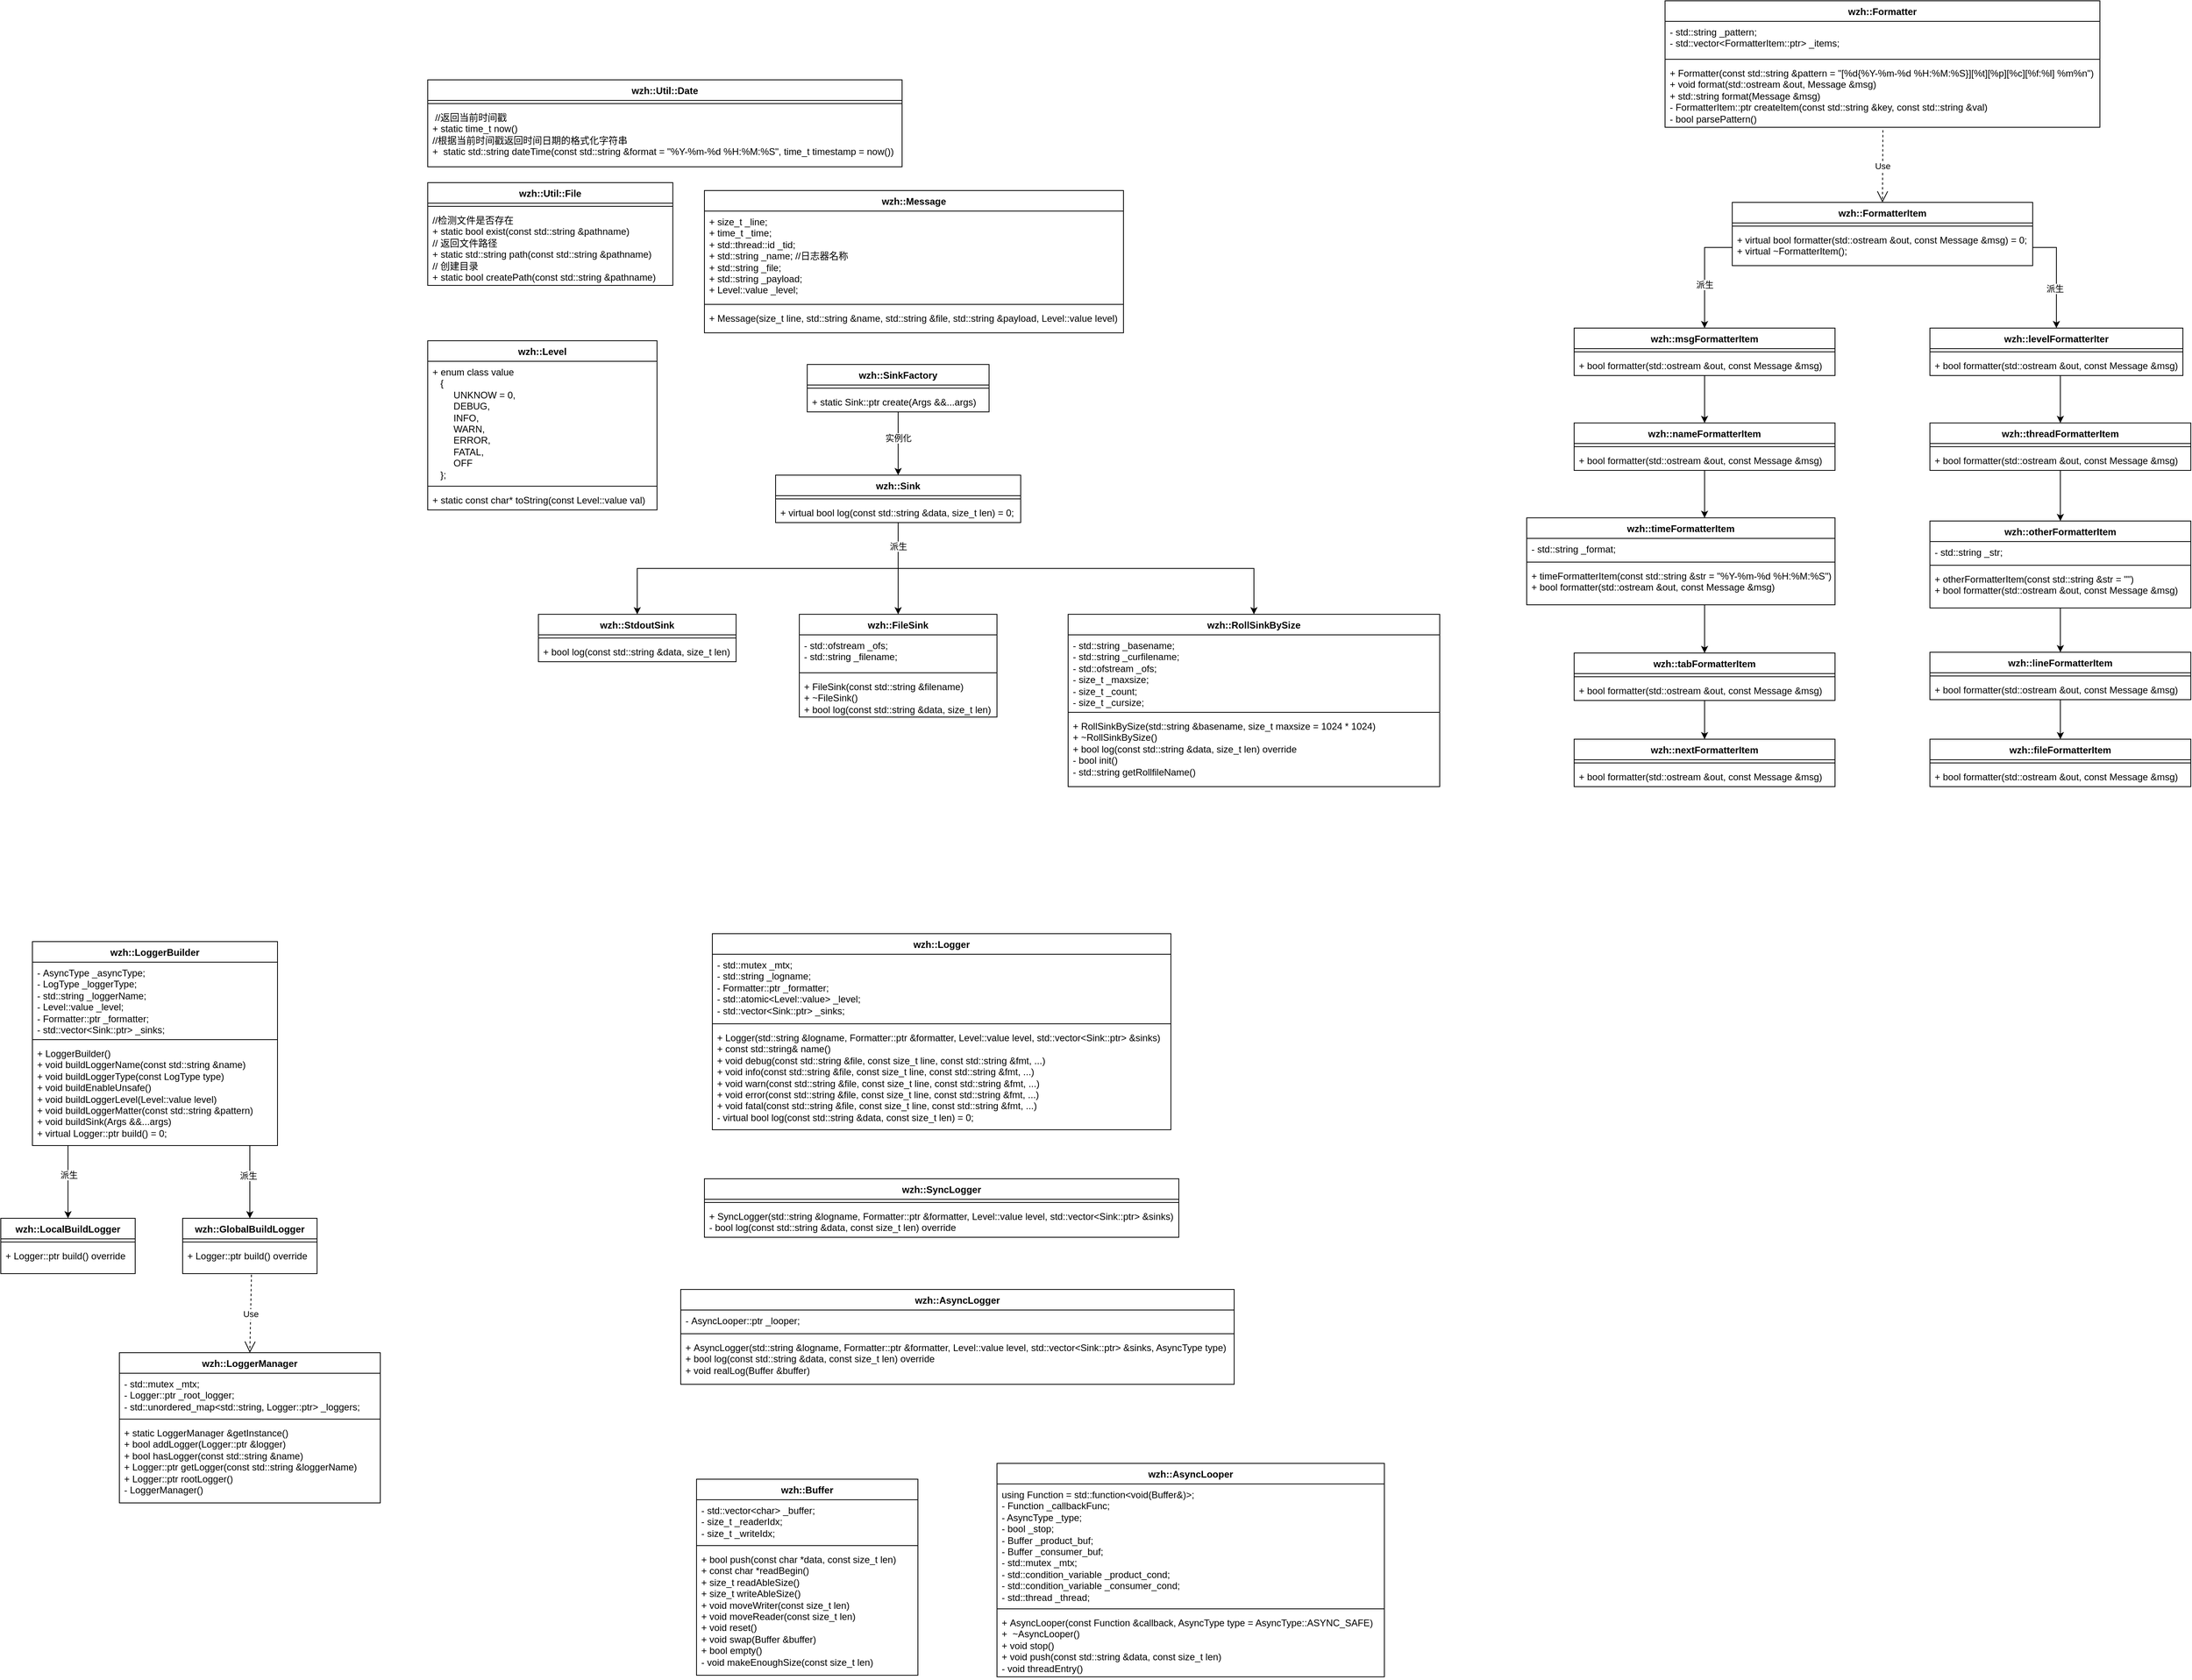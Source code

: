 <mxfile version="27.1.6">
  <diagram name="Page-1" id="0783ab3e-0a74-02c8-0abd-f7b4e66b4bec">
    <mxGraphModel dx="1991" dy="1731" grid="1" gridSize="10" guides="1" tooltips="1" connect="1" arrows="1" fold="1" page="1" pageScale="1" pageWidth="850" pageHeight="1100" background="none" math="0" shadow="0">
      <root>
        <mxCell id="0" />
        <mxCell id="1" parent="0" />
        <mxCell id="A5cPuoOQGIZ8REnbMsVx-27" value="wzh::Util::Date" style="swimlane;fontStyle=1;align=center;verticalAlign=top;childLayout=stackLayout;horizontal=1;startSize=26;horizontalStack=0;resizeParent=1;resizeParentMax=0;resizeLast=0;collapsible=1;marginBottom=0;whiteSpace=wrap;html=1;" vertex="1" parent="1">
          <mxGeometry x="-140" y="-20" width="600" height="110" as="geometry" />
        </mxCell>
        <mxCell id="A5cPuoOQGIZ8REnbMsVx-29" value="" style="line;strokeWidth=1;fillColor=none;align=left;verticalAlign=middle;spacingTop=-1;spacingLeft=3;spacingRight=3;rotatable=0;labelPosition=right;points=[];portConstraint=eastwest;strokeColor=inherit;" vertex="1" parent="A5cPuoOQGIZ8REnbMsVx-27">
          <mxGeometry y="26" width="600" height="8" as="geometry" />
        </mxCell>
        <mxCell id="A5cPuoOQGIZ8REnbMsVx-30" value="&lt;div&gt;&amp;nbsp;//返回当前时间戳&lt;/div&gt;&lt;div&gt;+&amp;nbsp;static time_t now()&lt;/div&gt;&lt;div&gt;//根据当前时间戳返回时间日期的格式化字符串&lt;/div&gt;&lt;div&gt;+&amp;nbsp;&amp;nbsp;static std::string dateTime(const std::string &amp;amp;format = &quot;%Y-%m-%d %H:%M:%S&quot;, time_t timestamp = now())&lt;/div&gt;" style="text;align=left;verticalAlign=top;spacingLeft=4;spacingRight=4;overflow=hidden;rotatable=0;points=[[0,0.5],[1,0.5]];portConstraint=eastwest;whiteSpace=wrap;html=1;" vertex="1" parent="A5cPuoOQGIZ8REnbMsVx-27">
          <mxGeometry y="34" width="600" height="76" as="geometry" />
        </mxCell>
        <mxCell id="A5cPuoOQGIZ8REnbMsVx-39" value="wzh::Util::File" style="swimlane;fontStyle=1;align=center;verticalAlign=top;childLayout=stackLayout;horizontal=1;startSize=26;horizontalStack=0;resizeParent=1;resizeParentMax=0;resizeLast=0;collapsible=1;marginBottom=0;whiteSpace=wrap;html=1;" vertex="1" parent="1">
          <mxGeometry x="-140" y="110" width="310" height="130" as="geometry" />
        </mxCell>
        <mxCell id="A5cPuoOQGIZ8REnbMsVx-41" value="" style="line;strokeWidth=1;fillColor=none;align=left;verticalAlign=middle;spacingTop=-1;spacingLeft=3;spacingRight=3;rotatable=0;labelPosition=right;points=[];portConstraint=eastwest;strokeColor=inherit;" vertex="1" parent="A5cPuoOQGIZ8REnbMsVx-39">
          <mxGeometry y="26" width="310" height="8" as="geometry" />
        </mxCell>
        <mxCell id="A5cPuoOQGIZ8REnbMsVx-42" value="//检测文件是否存在&lt;div&gt;+&amp;nbsp;static bool exist(const std::string &amp;amp;pathname)&lt;/div&gt;&lt;div&gt;// 返回文件路径&lt;/div&gt;&lt;div&gt;+&amp;nbsp;static std::string path(const std::string &amp;amp;pathname)&lt;/div&gt;&lt;div&gt;// 创建目录&amp;nbsp;&lt;/div&gt;&lt;div&gt;+&amp;nbsp;static bool createPath(const std::string &amp;amp;pathname)&lt;/div&gt;" style="text;strokeColor=none;fillColor=none;align=left;verticalAlign=top;spacingLeft=4;spacingRight=4;overflow=hidden;rotatable=0;points=[[0,0.5],[1,0.5]];portConstraint=eastwest;whiteSpace=wrap;html=1;" vertex="1" parent="A5cPuoOQGIZ8REnbMsVx-39">
          <mxGeometry y="34" width="310" height="96" as="geometry" />
        </mxCell>
        <mxCell id="A5cPuoOQGIZ8REnbMsVx-43" value="wzh::Message" style="swimlane;fontStyle=1;align=center;verticalAlign=top;childLayout=stackLayout;horizontal=1;startSize=26;horizontalStack=0;resizeParent=1;resizeParentMax=0;resizeLast=0;collapsible=1;marginBottom=0;whiteSpace=wrap;html=1;" vertex="1" parent="1">
          <mxGeometry x="210" y="120" width="530" height="180" as="geometry" />
        </mxCell>
        <mxCell id="A5cPuoOQGIZ8REnbMsVx-44" value="&lt;div&gt;+ size_t _line;&lt;/div&gt;&lt;div&gt;+ time_t _time;&lt;/div&gt;&lt;div&gt;+ std::thread::id _tid;&lt;/div&gt;&lt;div&gt;+ std::string _name; //日志器名称&lt;/div&gt;&lt;div&gt;+ std::string _file;&lt;/div&gt;&lt;div&gt;+ std::string _payload;&lt;/div&gt;&lt;div&gt;+ Level::value _level;&lt;/div&gt;" style="text;strokeColor=none;fillColor=none;align=left;verticalAlign=top;spacingLeft=4;spacingRight=4;overflow=hidden;rotatable=0;points=[[0,0.5],[1,0.5]];portConstraint=eastwest;whiteSpace=wrap;html=1;" vertex="1" parent="A5cPuoOQGIZ8REnbMsVx-43">
          <mxGeometry y="26" width="530" height="114" as="geometry" />
        </mxCell>
        <mxCell id="A5cPuoOQGIZ8REnbMsVx-45" value="" style="line;strokeWidth=1;fillColor=none;align=left;verticalAlign=middle;spacingTop=-1;spacingLeft=3;spacingRight=3;rotatable=0;labelPosition=right;points=[];portConstraint=eastwest;strokeColor=inherit;" vertex="1" parent="A5cPuoOQGIZ8REnbMsVx-43">
          <mxGeometry y="140" width="530" height="8" as="geometry" />
        </mxCell>
        <mxCell id="A5cPuoOQGIZ8REnbMsVx-46" value="+&amp;nbsp;&lt;span style=&quot;background-color: transparent;&quot;&gt;Message(size_t line, std::string &amp;amp;name, std::string &amp;amp;file,&amp;nbsp;&lt;/span&gt;&lt;span style=&quot;background-color: transparent; color: light-dark(rgb(0, 0, 0), rgb(255, 255, 255));&quot;&gt;std::string &amp;amp;payload, Level::value level)&lt;/span&gt;" style="text;strokeColor=none;fillColor=none;align=left;verticalAlign=top;spacingLeft=4;spacingRight=4;overflow=hidden;rotatable=0;points=[[0,0.5],[1,0.5]];portConstraint=eastwest;whiteSpace=wrap;html=1;" vertex="1" parent="A5cPuoOQGIZ8REnbMsVx-43">
          <mxGeometry y="148" width="530" height="32" as="geometry" />
        </mxCell>
        <mxCell id="A5cPuoOQGIZ8REnbMsVx-47" value="wzh::Level" style="swimlane;fontStyle=1;align=center;verticalAlign=top;childLayout=stackLayout;horizontal=1;startSize=26;horizontalStack=0;resizeParent=1;resizeParentMax=0;resizeLast=0;collapsible=1;marginBottom=0;whiteSpace=wrap;html=1;" vertex="1" parent="1">
          <mxGeometry x="-140" y="310" width="290" height="214" as="geometry" />
        </mxCell>
        <mxCell id="A5cPuoOQGIZ8REnbMsVx-48" value="+&amp;nbsp;&lt;span style=&quot;background-color: transparent;&quot;&gt;enum class value&lt;/span&gt;&lt;div&gt;&amp;nbsp; &amp;nbsp;{&lt;/div&gt;&lt;div&gt;&amp;nbsp; &amp;nbsp; &amp;nbsp; &amp;nbsp; UNKNOW = 0,&lt;/div&gt;&lt;div&gt;&amp;nbsp; &amp;nbsp; &amp;nbsp; &amp;nbsp; DEBUG,&lt;/div&gt;&lt;div&gt;&amp;nbsp; &amp;nbsp; &amp;nbsp; &amp;nbsp; INFO,&lt;/div&gt;&lt;div&gt;&amp;nbsp; &amp;nbsp; &amp;nbsp; &amp;nbsp; WARN,&lt;/div&gt;&lt;div&gt;&amp;nbsp; &amp;nbsp; &amp;nbsp; &amp;nbsp; ERROR,&lt;/div&gt;&lt;div&gt;&amp;nbsp; &amp;nbsp; &amp;nbsp; &amp;nbsp; FATAL,&lt;/div&gt;&lt;div&gt;&amp;nbsp; &amp;nbsp; &amp;nbsp; &amp;nbsp; OFF&lt;/div&gt;&lt;div&gt;&amp;nbsp; &amp;nbsp;};&lt;/div&gt;" style="text;strokeColor=none;fillColor=none;align=left;verticalAlign=top;spacingLeft=4;spacingRight=4;overflow=hidden;rotatable=0;points=[[0,0.5],[1,0.5]];portConstraint=eastwest;whiteSpace=wrap;html=1;" vertex="1" parent="A5cPuoOQGIZ8REnbMsVx-47">
          <mxGeometry y="26" width="290" height="154" as="geometry" />
        </mxCell>
        <mxCell id="A5cPuoOQGIZ8REnbMsVx-49" value="" style="line;strokeWidth=1;fillColor=none;align=left;verticalAlign=middle;spacingTop=-1;spacingLeft=3;spacingRight=3;rotatable=0;labelPosition=right;points=[];portConstraint=eastwest;strokeColor=inherit;" vertex="1" parent="A5cPuoOQGIZ8REnbMsVx-47">
          <mxGeometry y="180" width="290" height="8" as="geometry" />
        </mxCell>
        <mxCell id="A5cPuoOQGIZ8REnbMsVx-50" value="+&amp;nbsp;static const char* toString(const Level::value val)" style="text;strokeColor=none;fillColor=none;align=left;verticalAlign=top;spacingLeft=4;spacingRight=4;overflow=hidden;rotatable=0;points=[[0,0.5],[1,0.5]];portConstraint=eastwest;whiteSpace=wrap;html=1;" vertex="1" parent="A5cPuoOQGIZ8REnbMsVx-47">
          <mxGeometry y="188" width="290" height="26" as="geometry" />
        </mxCell>
        <mxCell id="A5cPuoOQGIZ8REnbMsVx-79" style="edgeStyle=orthogonalEdgeStyle;rounded=0;orthogonalLoop=1;jettySize=auto;html=1;exitX=0.5;exitY=1;exitDx=0;exitDy=0;entryX=0.5;entryY=0;entryDx=0;entryDy=0;" edge="1" parent="1" source="A5cPuoOQGIZ8REnbMsVx-51" target="A5cPuoOQGIZ8REnbMsVx-55">
          <mxGeometry relative="1" as="geometry" />
        </mxCell>
        <mxCell id="A5cPuoOQGIZ8REnbMsVx-80" style="edgeStyle=orthogonalEdgeStyle;rounded=0;orthogonalLoop=1;jettySize=auto;html=1;exitX=0.5;exitY=1;exitDx=0;exitDy=0;entryX=0.5;entryY=0;entryDx=0;entryDy=0;" edge="1" parent="1" source="A5cPuoOQGIZ8REnbMsVx-51" target="A5cPuoOQGIZ8REnbMsVx-59">
          <mxGeometry relative="1" as="geometry" />
        </mxCell>
        <mxCell id="A5cPuoOQGIZ8REnbMsVx-81" style="edgeStyle=orthogonalEdgeStyle;rounded=0;orthogonalLoop=1;jettySize=auto;html=1;exitX=0.5;exitY=1;exitDx=0;exitDy=0;" edge="1" parent="1" source="A5cPuoOQGIZ8REnbMsVx-51" target="A5cPuoOQGIZ8REnbMsVx-63">
          <mxGeometry relative="1" as="geometry" />
        </mxCell>
        <mxCell id="A5cPuoOQGIZ8REnbMsVx-82" value="派生" style="edgeLabel;html=1;align=center;verticalAlign=middle;resizable=0;points=[];" vertex="1" connectable="0" parent="A5cPuoOQGIZ8REnbMsVx-81">
          <mxGeometry x="-0.895" relative="1" as="geometry">
            <mxPoint as="offset" />
          </mxGeometry>
        </mxCell>
        <mxCell id="A5cPuoOQGIZ8REnbMsVx-51" value="wzh::Sink" style="swimlane;fontStyle=1;align=center;verticalAlign=top;childLayout=stackLayout;horizontal=1;startSize=26;horizontalStack=0;resizeParent=1;resizeParentMax=0;resizeLast=0;collapsible=1;marginBottom=0;whiteSpace=wrap;html=1;" vertex="1" parent="1">
          <mxGeometry x="300" y="480" width="310" height="60" as="geometry" />
        </mxCell>
        <mxCell id="A5cPuoOQGIZ8REnbMsVx-53" value="" style="line;strokeWidth=1;fillColor=none;align=left;verticalAlign=middle;spacingTop=-1;spacingLeft=3;spacingRight=3;rotatable=0;labelPosition=right;points=[];portConstraint=eastwest;strokeColor=inherit;" vertex="1" parent="A5cPuoOQGIZ8REnbMsVx-51">
          <mxGeometry y="26" width="310" height="8" as="geometry" />
        </mxCell>
        <mxCell id="A5cPuoOQGIZ8REnbMsVx-54" value="+&amp;nbsp;virtual bool log(const std::string &amp;amp;data, size_t len) = 0;" style="text;strokeColor=none;fillColor=none;align=left;verticalAlign=top;spacingLeft=4;spacingRight=4;overflow=hidden;rotatable=0;points=[[0,0.5],[1,0.5]];portConstraint=eastwest;whiteSpace=wrap;html=1;" vertex="1" parent="A5cPuoOQGIZ8REnbMsVx-51">
          <mxGeometry y="34" width="310" height="26" as="geometry" />
        </mxCell>
        <mxCell id="A5cPuoOQGIZ8REnbMsVx-55" value="wzh::StdoutSink" style="swimlane;fontStyle=1;align=center;verticalAlign=top;childLayout=stackLayout;horizontal=1;startSize=26;horizontalStack=0;resizeParent=1;resizeParentMax=0;resizeLast=0;collapsible=1;marginBottom=0;whiteSpace=wrap;html=1;" vertex="1" parent="1">
          <mxGeometry y="656" width="250" height="60" as="geometry" />
        </mxCell>
        <mxCell id="A5cPuoOQGIZ8REnbMsVx-57" value="" style="line;strokeWidth=1;fillColor=none;align=left;verticalAlign=middle;spacingTop=-1;spacingLeft=3;spacingRight=3;rotatable=0;labelPosition=right;points=[];portConstraint=eastwest;strokeColor=inherit;" vertex="1" parent="A5cPuoOQGIZ8REnbMsVx-55">
          <mxGeometry y="26" width="250" height="8" as="geometry" />
        </mxCell>
        <mxCell id="A5cPuoOQGIZ8REnbMsVx-58" value="+&amp;nbsp;bool log(const std::string &amp;amp;data, size_t len)" style="text;strokeColor=none;fillColor=none;align=left;verticalAlign=top;spacingLeft=4;spacingRight=4;overflow=hidden;rotatable=0;points=[[0,0.5],[1,0.5]];portConstraint=eastwest;whiteSpace=wrap;html=1;" vertex="1" parent="A5cPuoOQGIZ8REnbMsVx-55">
          <mxGeometry y="34" width="250" height="26" as="geometry" />
        </mxCell>
        <mxCell id="A5cPuoOQGIZ8REnbMsVx-59" value="wzh::FileSink" style="swimlane;fontStyle=1;align=center;verticalAlign=top;childLayout=stackLayout;horizontal=1;startSize=26;horizontalStack=0;resizeParent=1;resizeParentMax=0;resizeLast=0;collapsible=1;marginBottom=0;whiteSpace=wrap;html=1;" vertex="1" parent="1">
          <mxGeometry x="330" y="656" width="250" height="130" as="geometry" />
        </mxCell>
        <mxCell id="A5cPuoOQGIZ8REnbMsVx-60" value="-&amp;nbsp;std::ofstream _ofs;&lt;div&gt;-&amp;nbsp;std::string _filename;&lt;/div&gt;" style="text;strokeColor=none;fillColor=none;align=left;verticalAlign=top;spacingLeft=4;spacingRight=4;overflow=hidden;rotatable=0;points=[[0,0.5],[1,0.5]];portConstraint=eastwest;whiteSpace=wrap;html=1;" vertex="1" parent="A5cPuoOQGIZ8REnbMsVx-59">
          <mxGeometry y="26" width="250" height="44" as="geometry" />
        </mxCell>
        <mxCell id="A5cPuoOQGIZ8REnbMsVx-61" value="" style="line;strokeWidth=1;fillColor=none;align=left;verticalAlign=middle;spacingTop=-1;spacingLeft=3;spacingRight=3;rotatable=0;labelPosition=right;points=[];portConstraint=eastwest;strokeColor=inherit;" vertex="1" parent="A5cPuoOQGIZ8REnbMsVx-59">
          <mxGeometry y="70" width="250" height="8" as="geometry" />
        </mxCell>
        <mxCell id="A5cPuoOQGIZ8REnbMsVx-62" value="&lt;div&gt;+&amp;nbsp;FileSink(const std::string &amp;amp;filename)&lt;/div&gt;&lt;div&gt;+&amp;nbsp;~FileSink()&amp;nbsp;&lt;/div&gt;+&amp;nbsp;bool log(const std::string &amp;amp;data, size_t len)" style="text;strokeColor=none;fillColor=none;align=left;verticalAlign=top;spacingLeft=4;spacingRight=4;overflow=hidden;rotatable=0;points=[[0,0.5],[1,0.5]];portConstraint=eastwest;whiteSpace=wrap;html=1;" vertex="1" parent="A5cPuoOQGIZ8REnbMsVx-59">
          <mxGeometry y="78" width="250" height="52" as="geometry" />
        </mxCell>
        <mxCell id="A5cPuoOQGIZ8REnbMsVx-63" value="wzh::RollSinkBySize" style="swimlane;fontStyle=1;align=center;verticalAlign=top;childLayout=stackLayout;horizontal=1;startSize=26;horizontalStack=0;resizeParent=1;resizeParentMax=0;resizeLast=0;collapsible=1;marginBottom=0;whiteSpace=wrap;html=1;" vertex="1" parent="1">
          <mxGeometry x="670" y="656" width="470" height="218" as="geometry" />
        </mxCell>
        <mxCell id="A5cPuoOQGIZ8REnbMsVx-64" value="&lt;div&gt;- std::string _basename;&lt;/div&gt;&lt;div&gt;- std::string _curfilename;&lt;/div&gt;&lt;div&gt;- std::ofstream _ofs;&lt;/div&gt;&lt;div&gt;- size_t _maxsize;&lt;/div&gt;&lt;div&gt;- size_t _count;&lt;/div&gt;&lt;div&gt;- size_t _cursize;&lt;/div&gt;" style="text;strokeColor=none;fillColor=none;align=left;verticalAlign=top;spacingLeft=4;spacingRight=4;overflow=hidden;rotatable=0;points=[[0,0.5],[1,0.5]];portConstraint=eastwest;whiteSpace=wrap;html=1;" vertex="1" parent="A5cPuoOQGIZ8REnbMsVx-63">
          <mxGeometry y="26" width="470" height="94" as="geometry" />
        </mxCell>
        <mxCell id="A5cPuoOQGIZ8REnbMsVx-65" value="" style="line;strokeWidth=1;fillColor=none;align=left;verticalAlign=middle;spacingTop=-1;spacingLeft=3;spacingRight=3;rotatable=0;labelPosition=right;points=[];portConstraint=eastwest;strokeColor=inherit;" vertex="1" parent="A5cPuoOQGIZ8REnbMsVx-63">
          <mxGeometry y="120" width="470" height="8" as="geometry" />
        </mxCell>
        <mxCell id="A5cPuoOQGIZ8REnbMsVx-66" value="+&amp;nbsp;RollSinkBySize(std::string &amp;amp;basename, size_t maxsize = 1024 * 1024)&lt;div&gt;+&amp;nbsp;~RollSinkBySize()&lt;/div&gt;&lt;div&gt;+&amp;nbsp;bool log(const std::string &amp;amp;data, size_t len) override&lt;/div&gt;&lt;div&gt;-&amp;nbsp;bool init()&lt;/div&gt;&lt;div&gt;-&amp;nbsp;std::string getRollfileName()&lt;/div&gt;&lt;div&gt;&lt;br&gt;&lt;/div&gt;" style="text;strokeColor=none;fillColor=none;align=left;verticalAlign=top;spacingLeft=4;spacingRight=4;overflow=hidden;rotatable=0;points=[[0,0.5],[1,0.5]];portConstraint=eastwest;whiteSpace=wrap;html=1;" vertex="1" parent="A5cPuoOQGIZ8REnbMsVx-63">
          <mxGeometry y="128" width="470" height="90" as="geometry" />
        </mxCell>
        <mxCell id="A5cPuoOQGIZ8REnbMsVx-85" style="edgeStyle=orthogonalEdgeStyle;rounded=0;orthogonalLoop=1;jettySize=auto;html=1;" edge="1" parent="1" source="A5cPuoOQGIZ8REnbMsVx-71" target="A5cPuoOQGIZ8REnbMsVx-51">
          <mxGeometry relative="1" as="geometry" />
        </mxCell>
        <mxCell id="A5cPuoOQGIZ8REnbMsVx-86" value="实例化" style="edgeLabel;html=1;align=center;verticalAlign=middle;resizable=0;points=[];" vertex="1" connectable="0" parent="A5cPuoOQGIZ8REnbMsVx-85">
          <mxGeometry x="-0.169" relative="1" as="geometry">
            <mxPoint as="offset" />
          </mxGeometry>
        </mxCell>
        <mxCell id="A5cPuoOQGIZ8REnbMsVx-71" value="wzh::SinkFactory" style="swimlane;fontStyle=1;align=center;verticalAlign=top;childLayout=stackLayout;horizontal=1;startSize=26;horizontalStack=0;resizeParent=1;resizeParentMax=0;resizeLast=0;collapsible=1;marginBottom=0;whiteSpace=wrap;html=1;" vertex="1" parent="1">
          <mxGeometry x="340" y="340" width="230" height="60" as="geometry" />
        </mxCell>
        <mxCell id="A5cPuoOQGIZ8REnbMsVx-73" value="" style="line;strokeWidth=1;fillColor=none;align=left;verticalAlign=middle;spacingTop=-1;spacingLeft=3;spacingRight=3;rotatable=0;labelPosition=right;points=[];portConstraint=eastwest;strokeColor=inherit;" vertex="1" parent="A5cPuoOQGIZ8REnbMsVx-71">
          <mxGeometry y="26" width="230" height="8" as="geometry" />
        </mxCell>
        <mxCell id="A5cPuoOQGIZ8REnbMsVx-74" value="+&amp;nbsp;static Sink::ptr create(Args &amp;amp;&amp;amp;...args)" style="text;strokeColor=none;fillColor=none;align=left;verticalAlign=top;spacingLeft=4;spacingRight=4;overflow=hidden;rotatable=0;points=[[0,0.5],[1,0.5]];portConstraint=eastwest;whiteSpace=wrap;html=1;" vertex="1" parent="A5cPuoOQGIZ8REnbMsVx-71">
          <mxGeometry y="34" width="230" height="26" as="geometry" />
        </mxCell>
        <mxCell id="A5cPuoOQGIZ8REnbMsVx-87" value="wzh::FormatterItem" style="swimlane;fontStyle=1;align=center;verticalAlign=top;childLayout=stackLayout;horizontal=1;startSize=26;horizontalStack=0;resizeParent=1;resizeParentMax=0;resizeLast=0;collapsible=1;marginBottom=0;whiteSpace=wrap;html=1;" vertex="1" parent="1">
          <mxGeometry x="1510" y="135" width="380" height="80" as="geometry" />
        </mxCell>
        <mxCell id="A5cPuoOQGIZ8REnbMsVx-89" value="" style="line;strokeWidth=1;fillColor=none;align=left;verticalAlign=middle;spacingTop=-1;spacingLeft=3;spacingRight=3;rotatable=0;labelPosition=right;points=[];portConstraint=eastwest;strokeColor=inherit;" vertex="1" parent="A5cPuoOQGIZ8REnbMsVx-87">
          <mxGeometry y="26" width="380" height="8" as="geometry" />
        </mxCell>
        <mxCell id="A5cPuoOQGIZ8REnbMsVx-90" value="+&amp;nbsp;virtual bool formatter(std::ostream &amp;amp;out, const Message &amp;amp;msg) = 0;&lt;div&gt;+&amp;nbsp;virtual ~FormatterItem();&lt;/div&gt;" style="text;strokeColor=none;fillColor=none;align=left;verticalAlign=top;spacingLeft=4;spacingRight=4;overflow=hidden;rotatable=0;points=[[0,0.5],[1,0.5]];portConstraint=eastwest;whiteSpace=wrap;html=1;" vertex="1" parent="A5cPuoOQGIZ8REnbMsVx-87">
          <mxGeometry y="34" width="380" height="46" as="geometry" />
        </mxCell>
        <mxCell id="A5cPuoOQGIZ8REnbMsVx-91" value="wzh::msgFormatterItem" style="swimlane;fontStyle=1;align=center;verticalAlign=top;childLayout=stackLayout;horizontal=1;startSize=26;horizontalStack=0;resizeParent=1;resizeParentMax=0;resizeLast=0;collapsible=1;marginBottom=0;whiteSpace=wrap;html=1;" vertex="1" parent="1">
          <mxGeometry x="1310" y="294" width="330" height="60" as="geometry" />
        </mxCell>
        <mxCell id="A5cPuoOQGIZ8REnbMsVx-93" value="" style="line;strokeWidth=1;fillColor=none;align=left;verticalAlign=middle;spacingTop=-1;spacingLeft=3;spacingRight=3;rotatable=0;labelPosition=right;points=[];portConstraint=eastwest;strokeColor=inherit;" vertex="1" parent="A5cPuoOQGIZ8REnbMsVx-91">
          <mxGeometry y="26" width="330" height="8" as="geometry" />
        </mxCell>
        <mxCell id="A5cPuoOQGIZ8REnbMsVx-94" value="+&amp;nbsp;bool formatter(std::ostream &amp;amp;out, const Message &amp;amp;msg)" style="text;strokeColor=none;fillColor=none;align=left;verticalAlign=top;spacingLeft=4;spacingRight=4;overflow=hidden;rotatable=0;points=[[0,0.5],[1,0.5]];portConstraint=eastwest;whiteSpace=wrap;html=1;" vertex="1" parent="A5cPuoOQGIZ8REnbMsVx-91">
          <mxGeometry y="34" width="330" height="26" as="geometry" />
        </mxCell>
        <mxCell id="A5cPuoOQGIZ8REnbMsVx-95" value="wzh::levelFormatterIter" style="swimlane;fontStyle=1;align=center;verticalAlign=top;childLayout=stackLayout;horizontal=1;startSize=26;horizontalStack=0;resizeParent=1;resizeParentMax=0;resizeLast=0;collapsible=1;marginBottom=0;whiteSpace=wrap;html=1;" vertex="1" parent="1">
          <mxGeometry x="1760" y="294" width="320" height="60" as="geometry" />
        </mxCell>
        <mxCell id="A5cPuoOQGIZ8REnbMsVx-97" value="" style="line;strokeWidth=1;fillColor=none;align=left;verticalAlign=middle;spacingTop=-1;spacingLeft=3;spacingRight=3;rotatable=0;labelPosition=right;points=[];portConstraint=eastwest;strokeColor=inherit;" vertex="1" parent="A5cPuoOQGIZ8REnbMsVx-95">
          <mxGeometry y="26" width="320" height="8" as="geometry" />
        </mxCell>
        <mxCell id="A5cPuoOQGIZ8REnbMsVx-98" value="+&amp;nbsp;bool formatter(std::ostream &amp;amp;out, const Message &amp;amp;msg)" style="text;strokeColor=none;fillColor=none;align=left;verticalAlign=top;spacingLeft=4;spacingRight=4;overflow=hidden;rotatable=0;points=[[0,0.5],[1,0.5]];portConstraint=eastwest;whiteSpace=wrap;html=1;" vertex="1" parent="A5cPuoOQGIZ8REnbMsVx-95">
          <mxGeometry y="34" width="320" height="26" as="geometry" />
        </mxCell>
        <mxCell id="A5cPuoOQGIZ8REnbMsVx-99" value="wzh::nameFormatterItem" style="swimlane;fontStyle=1;align=center;verticalAlign=top;childLayout=stackLayout;horizontal=1;startSize=26;horizontalStack=0;resizeParent=1;resizeParentMax=0;resizeLast=0;collapsible=1;marginBottom=0;whiteSpace=wrap;html=1;" vertex="1" parent="1">
          <mxGeometry x="1310" y="414" width="330" height="60" as="geometry" />
        </mxCell>
        <mxCell id="A5cPuoOQGIZ8REnbMsVx-100" value="" style="line;strokeWidth=1;fillColor=none;align=left;verticalAlign=middle;spacingTop=-1;spacingLeft=3;spacingRight=3;rotatable=0;labelPosition=right;points=[];portConstraint=eastwest;strokeColor=inherit;" vertex="1" parent="A5cPuoOQGIZ8REnbMsVx-99">
          <mxGeometry y="26" width="330" height="8" as="geometry" />
        </mxCell>
        <mxCell id="A5cPuoOQGIZ8REnbMsVx-101" value="+&amp;nbsp;bool formatter(std::ostream &amp;amp;out, const Message &amp;amp;msg)" style="text;strokeColor=none;fillColor=none;align=left;verticalAlign=top;spacingLeft=4;spacingRight=4;overflow=hidden;rotatable=0;points=[[0,0.5],[1,0.5]];portConstraint=eastwest;whiteSpace=wrap;html=1;" vertex="1" parent="A5cPuoOQGIZ8REnbMsVx-99">
          <mxGeometry y="34" width="330" height="26" as="geometry" />
        </mxCell>
        <mxCell id="A5cPuoOQGIZ8REnbMsVx-102" value="wzh::threadFormatterItem" style="swimlane;fontStyle=1;align=center;verticalAlign=top;childLayout=stackLayout;horizontal=1;startSize=26;horizontalStack=0;resizeParent=1;resizeParentMax=0;resizeLast=0;collapsible=1;marginBottom=0;whiteSpace=wrap;html=1;" vertex="1" parent="1">
          <mxGeometry x="1760" y="414" width="330" height="60" as="geometry" />
        </mxCell>
        <mxCell id="A5cPuoOQGIZ8REnbMsVx-103" value="" style="line;strokeWidth=1;fillColor=none;align=left;verticalAlign=middle;spacingTop=-1;spacingLeft=3;spacingRight=3;rotatable=0;labelPosition=right;points=[];portConstraint=eastwest;strokeColor=inherit;" vertex="1" parent="A5cPuoOQGIZ8REnbMsVx-102">
          <mxGeometry y="26" width="330" height="8" as="geometry" />
        </mxCell>
        <mxCell id="A5cPuoOQGIZ8REnbMsVx-104" value="+&amp;nbsp;bool formatter(std::ostream &amp;amp;out, const Message &amp;amp;msg)" style="text;strokeColor=none;fillColor=none;align=left;verticalAlign=top;spacingLeft=4;spacingRight=4;overflow=hidden;rotatable=0;points=[[0,0.5],[1,0.5]];portConstraint=eastwest;whiteSpace=wrap;html=1;" vertex="1" parent="A5cPuoOQGIZ8REnbMsVx-102">
          <mxGeometry y="34" width="330" height="26" as="geometry" />
        </mxCell>
        <mxCell id="A5cPuoOQGIZ8REnbMsVx-108" value="wzh::timeFormatterItem" style="swimlane;fontStyle=1;align=center;verticalAlign=top;childLayout=stackLayout;horizontal=1;startSize=26;horizontalStack=0;resizeParent=1;resizeParentMax=0;resizeLast=0;collapsible=1;marginBottom=0;whiteSpace=wrap;html=1;" vertex="1" parent="1">
          <mxGeometry x="1250" y="534" width="390" height="110" as="geometry" />
        </mxCell>
        <mxCell id="A5cPuoOQGIZ8REnbMsVx-109" value="-&amp;nbsp;std::string _format;" style="text;strokeColor=none;fillColor=none;align=left;verticalAlign=top;spacingLeft=4;spacingRight=4;overflow=hidden;rotatable=0;points=[[0,0.5],[1,0.5]];portConstraint=eastwest;whiteSpace=wrap;html=1;" vertex="1" parent="A5cPuoOQGIZ8REnbMsVx-108">
          <mxGeometry y="26" width="390" height="26" as="geometry" />
        </mxCell>
        <mxCell id="A5cPuoOQGIZ8REnbMsVx-110" value="" style="line;strokeWidth=1;fillColor=none;align=left;verticalAlign=middle;spacingTop=-1;spacingLeft=3;spacingRight=3;rotatable=0;labelPosition=right;points=[];portConstraint=eastwest;strokeColor=inherit;" vertex="1" parent="A5cPuoOQGIZ8REnbMsVx-108">
          <mxGeometry y="52" width="390" height="8" as="geometry" />
        </mxCell>
        <mxCell id="A5cPuoOQGIZ8REnbMsVx-111" value="+&amp;nbsp;timeFormatterItem(const std::string &amp;amp;str = &quot;%Y-%m-%d %H:%M:%S&quot;)&lt;div&gt;+&amp;nbsp;bool formatter(std::ostream &amp;amp;out, const Message &amp;amp;msg)&lt;/div&gt;" style="text;strokeColor=none;fillColor=none;align=left;verticalAlign=top;spacingLeft=4;spacingRight=4;overflow=hidden;rotatable=0;points=[[0,0.5],[1,0.5]];portConstraint=eastwest;whiteSpace=wrap;html=1;" vertex="1" parent="A5cPuoOQGIZ8REnbMsVx-108">
          <mxGeometry y="60" width="390" height="50" as="geometry" />
        </mxCell>
        <mxCell id="A5cPuoOQGIZ8REnbMsVx-112" value="wzh::fileFormatterItem" style="swimlane;fontStyle=1;align=center;verticalAlign=top;childLayout=stackLayout;horizontal=1;startSize=26;horizontalStack=0;resizeParent=1;resizeParentMax=0;resizeLast=0;collapsible=1;marginBottom=0;whiteSpace=wrap;html=1;" vertex="1" parent="1">
          <mxGeometry x="1760" y="814" width="330" height="60" as="geometry" />
        </mxCell>
        <mxCell id="A5cPuoOQGIZ8REnbMsVx-113" value="" style="line;strokeWidth=1;fillColor=none;align=left;verticalAlign=middle;spacingTop=-1;spacingLeft=3;spacingRight=3;rotatable=0;labelPosition=right;points=[];portConstraint=eastwest;strokeColor=inherit;" vertex="1" parent="A5cPuoOQGIZ8REnbMsVx-112">
          <mxGeometry y="26" width="330" height="8" as="geometry" />
        </mxCell>
        <mxCell id="A5cPuoOQGIZ8REnbMsVx-114" value="+&amp;nbsp;bool formatter(std::ostream &amp;amp;out, const Message &amp;amp;msg)" style="text;strokeColor=none;fillColor=none;align=left;verticalAlign=top;spacingLeft=4;spacingRight=4;overflow=hidden;rotatable=0;points=[[0,0.5],[1,0.5]];portConstraint=eastwest;whiteSpace=wrap;html=1;" vertex="1" parent="A5cPuoOQGIZ8REnbMsVx-112">
          <mxGeometry y="34" width="330" height="26" as="geometry" />
        </mxCell>
        <mxCell id="A5cPuoOQGIZ8REnbMsVx-115" value="wzh::lineFormatterItem" style="swimlane;fontStyle=1;align=center;verticalAlign=top;childLayout=stackLayout;horizontal=1;startSize=26;horizontalStack=0;resizeParent=1;resizeParentMax=0;resizeLast=0;collapsible=1;marginBottom=0;whiteSpace=wrap;html=1;" vertex="1" parent="1">
          <mxGeometry x="1760" y="704" width="330" height="60" as="geometry" />
        </mxCell>
        <mxCell id="A5cPuoOQGIZ8REnbMsVx-116" value="" style="line;strokeWidth=1;fillColor=none;align=left;verticalAlign=middle;spacingTop=-1;spacingLeft=3;spacingRight=3;rotatable=0;labelPosition=right;points=[];portConstraint=eastwest;strokeColor=inherit;" vertex="1" parent="A5cPuoOQGIZ8REnbMsVx-115">
          <mxGeometry y="26" width="330" height="8" as="geometry" />
        </mxCell>
        <mxCell id="A5cPuoOQGIZ8REnbMsVx-117" value="+&amp;nbsp;bool formatter(std::ostream &amp;amp;out, const Message &amp;amp;msg)" style="text;strokeColor=none;fillColor=none;align=left;verticalAlign=top;spacingLeft=4;spacingRight=4;overflow=hidden;rotatable=0;points=[[0,0.5],[1,0.5]];portConstraint=eastwest;whiteSpace=wrap;html=1;" vertex="1" parent="A5cPuoOQGIZ8REnbMsVx-115">
          <mxGeometry y="34" width="330" height="26" as="geometry" />
        </mxCell>
        <mxCell id="A5cPuoOQGIZ8REnbMsVx-118" value="wzh::tabFormatterItem" style="swimlane;fontStyle=1;align=center;verticalAlign=top;childLayout=stackLayout;horizontal=1;startSize=26;horizontalStack=0;resizeParent=1;resizeParentMax=0;resizeLast=0;collapsible=1;marginBottom=0;whiteSpace=wrap;html=1;" vertex="1" parent="1">
          <mxGeometry x="1310" y="705" width="330" height="60" as="geometry" />
        </mxCell>
        <mxCell id="A5cPuoOQGIZ8REnbMsVx-119" value="" style="line;strokeWidth=1;fillColor=none;align=left;verticalAlign=middle;spacingTop=-1;spacingLeft=3;spacingRight=3;rotatable=0;labelPosition=right;points=[];portConstraint=eastwest;strokeColor=inherit;" vertex="1" parent="A5cPuoOQGIZ8REnbMsVx-118">
          <mxGeometry y="26" width="330" height="8" as="geometry" />
        </mxCell>
        <mxCell id="A5cPuoOQGIZ8REnbMsVx-120" value="+&amp;nbsp;bool formatter(std::ostream &amp;amp;out, const Message &amp;amp;msg)" style="text;strokeColor=none;fillColor=none;align=left;verticalAlign=top;spacingLeft=4;spacingRight=4;overflow=hidden;rotatable=0;points=[[0,0.5],[1,0.5]];portConstraint=eastwest;whiteSpace=wrap;html=1;" vertex="1" parent="A5cPuoOQGIZ8REnbMsVx-118">
          <mxGeometry y="34" width="330" height="26" as="geometry" />
        </mxCell>
        <mxCell id="A5cPuoOQGIZ8REnbMsVx-121" value="wzh::nextFormatterItem" style="swimlane;fontStyle=1;align=center;verticalAlign=top;childLayout=stackLayout;horizontal=1;startSize=26;horizontalStack=0;resizeParent=1;resizeParentMax=0;resizeLast=0;collapsible=1;marginBottom=0;whiteSpace=wrap;html=1;" vertex="1" parent="1">
          <mxGeometry x="1310" y="814" width="330" height="60" as="geometry" />
        </mxCell>
        <mxCell id="A5cPuoOQGIZ8REnbMsVx-122" value="" style="line;strokeWidth=1;fillColor=none;align=left;verticalAlign=middle;spacingTop=-1;spacingLeft=3;spacingRight=3;rotatable=0;labelPosition=right;points=[];portConstraint=eastwest;strokeColor=inherit;" vertex="1" parent="A5cPuoOQGIZ8REnbMsVx-121">
          <mxGeometry y="26" width="330" height="8" as="geometry" />
        </mxCell>
        <mxCell id="A5cPuoOQGIZ8REnbMsVx-123" value="+&amp;nbsp;bool formatter(std::ostream &amp;amp;out, const Message &amp;amp;msg)" style="text;strokeColor=none;fillColor=none;align=left;verticalAlign=top;spacingLeft=4;spacingRight=4;overflow=hidden;rotatable=0;points=[[0,0.5],[1,0.5]];portConstraint=eastwest;whiteSpace=wrap;html=1;" vertex="1" parent="A5cPuoOQGIZ8REnbMsVx-121">
          <mxGeometry y="34" width="330" height="26" as="geometry" />
        </mxCell>
        <mxCell id="A5cPuoOQGIZ8REnbMsVx-124" value="wzh::otherFormatterItem" style="swimlane;fontStyle=1;align=center;verticalAlign=top;childLayout=stackLayout;horizontal=1;startSize=26;horizontalStack=0;resizeParent=1;resizeParentMax=0;resizeLast=0;collapsible=1;marginBottom=0;whiteSpace=wrap;html=1;" vertex="1" parent="1">
          <mxGeometry x="1760" y="538" width="330" height="110" as="geometry" />
        </mxCell>
        <mxCell id="A5cPuoOQGIZ8REnbMsVx-125" value="-&amp;nbsp;std::string _str;" style="text;strokeColor=none;fillColor=none;align=left;verticalAlign=top;spacingLeft=4;spacingRight=4;overflow=hidden;rotatable=0;points=[[0,0.5],[1,0.5]];portConstraint=eastwest;whiteSpace=wrap;html=1;" vertex="1" parent="A5cPuoOQGIZ8REnbMsVx-124">
          <mxGeometry y="26" width="330" height="26" as="geometry" />
        </mxCell>
        <mxCell id="A5cPuoOQGIZ8REnbMsVx-126" value="" style="line;strokeWidth=1;fillColor=none;align=left;verticalAlign=middle;spacingTop=-1;spacingLeft=3;spacingRight=3;rotatable=0;labelPosition=right;points=[];portConstraint=eastwest;strokeColor=inherit;" vertex="1" parent="A5cPuoOQGIZ8REnbMsVx-124">
          <mxGeometry y="52" width="330" height="8" as="geometry" />
        </mxCell>
        <mxCell id="A5cPuoOQGIZ8REnbMsVx-127" value="+&amp;nbsp;otherFormatterItem(const std::string &amp;amp;str = &quot;&quot;)&lt;div&gt;+&amp;nbsp;bool formatter(std::ostream &amp;amp;out, const Message &amp;amp;msg)&lt;/div&gt;" style="text;strokeColor=none;fillColor=none;align=left;verticalAlign=top;spacingLeft=4;spacingRight=4;overflow=hidden;rotatable=0;points=[[0,0.5],[1,0.5]];portConstraint=eastwest;whiteSpace=wrap;html=1;" vertex="1" parent="A5cPuoOQGIZ8REnbMsVx-124">
          <mxGeometry y="60" width="330" height="50" as="geometry" />
        </mxCell>
        <mxCell id="A5cPuoOQGIZ8REnbMsVx-128" value="wzh::Formatter" style="swimlane;fontStyle=1;align=center;verticalAlign=top;childLayout=stackLayout;horizontal=1;startSize=26;horizontalStack=0;resizeParent=1;resizeParentMax=0;resizeLast=0;collapsible=1;marginBottom=0;whiteSpace=wrap;html=1;" vertex="1" parent="1">
          <mxGeometry x="1425" y="-120" width="550" height="160" as="geometry" />
        </mxCell>
        <mxCell id="A5cPuoOQGIZ8REnbMsVx-129" value="-&amp;nbsp;std::string _pattern;&lt;div&gt;-&amp;nbsp;std::vector&amp;lt;FormatterItem::ptr&amp;gt; _items;&lt;/div&gt;" style="text;strokeColor=none;fillColor=none;align=left;verticalAlign=top;spacingLeft=4;spacingRight=4;overflow=hidden;rotatable=0;points=[[0,0.5],[1,0.5]];portConstraint=eastwest;whiteSpace=wrap;html=1;" vertex="1" parent="A5cPuoOQGIZ8REnbMsVx-128">
          <mxGeometry y="26" width="550" height="44" as="geometry" />
        </mxCell>
        <mxCell id="A5cPuoOQGIZ8REnbMsVx-130" value="" style="line;strokeWidth=1;fillColor=none;align=left;verticalAlign=middle;spacingTop=-1;spacingLeft=3;spacingRight=3;rotatable=0;labelPosition=right;points=[];portConstraint=eastwest;strokeColor=inherit;" vertex="1" parent="A5cPuoOQGIZ8REnbMsVx-128">
          <mxGeometry y="70" width="550" height="8" as="geometry" />
        </mxCell>
        <mxCell id="A5cPuoOQGIZ8REnbMsVx-131" value="+&amp;nbsp;Formatter(const std::string &amp;amp;pattern = &quot;[%d{%Y-%m-%d %H:%M:%S}][%t][%p][%c][%f:%l] %m%n&quot;)&lt;div&gt;+&amp;nbsp;void format(std::ostream &amp;amp;out, Message &amp;amp;msg)&lt;/div&gt;&lt;div&gt;+&amp;nbsp;std::string format(Message &amp;amp;msg)&lt;/div&gt;&lt;div&gt;-&amp;nbsp;FormatterItem::ptr createItem(const std::string &amp;amp;key, const std::string &amp;amp;val)&lt;/div&gt;&lt;div&gt;-&amp;nbsp;bool parsePattern()&lt;/div&gt;" style="text;strokeColor=none;fillColor=none;align=left;verticalAlign=top;spacingLeft=4;spacingRight=4;overflow=hidden;rotatable=0;points=[[0,0.5],[1,0.5]];portConstraint=eastwest;whiteSpace=wrap;html=1;" vertex="1" parent="A5cPuoOQGIZ8REnbMsVx-128">
          <mxGeometry y="78" width="550" height="82" as="geometry" />
        </mxCell>
        <mxCell id="A5cPuoOQGIZ8REnbMsVx-134" value="Use" style="endArrow=open;endSize=12;dashed=1;html=1;rounded=0;exitX=0.501;exitY=1.045;exitDx=0;exitDy=0;exitPerimeter=0;entryX=0.5;entryY=0;entryDx=0;entryDy=0;" edge="1" parent="1" source="A5cPuoOQGIZ8REnbMsVx-131" target="A5cPuoOQGIZ8REnbMsVx-87">
          <mxGeometry width="160" relative="1" as="geometry">
            <mxPoint x="1770" y="80" as="sourcePoint" />
            <mxPoint x="1930" y="80" as="targetPoint" />
          </mxGeometry>
        </mxCell>
        <mxCell id="A5cPuoOQGIZ8REnbMsVx-138" style="edgeStyle=orthogonalEdgeStyle;rounded=0;orthogonalLoop=1;jettySize=auto;html=1;entryX=0.5;entryY=0;entryDx=0;entryDy=0;" edge="1" parent="1" source="A5cPuoOQGIZ8REnbMsVx-90" target="A5cPuoOQGIZ8REnbMsVx-91">
          <mxGeometry relative="1" as="geometry" />
        </mxCell>
        <mxCell id="A5cPuoOQGIZ8REnbMsVx-148" value="派生" style="edgeLabel;html=1;align=center;verticalAlign=middle;resizable=0;points=[];" vertex="1" connectable="0" parent="A5cPuoOQGIZ8REnbMsVx-138">
          <mxGeometry x="0.192" relative="1" as="geometry">
            <mxPoint as="offset" />
          </mxGeometry>
        </mxCell>
        <mxCell id="A5cPuoOQGIZ8REnbMsVx-139" style="edgeStyle=orthogonalEdgeStyle;rounded=0;orthogonalLoop=1;jettySize=auto;html=1;exitX=1;exitY=0.5;exitDx=0;exitDy=0;entryX=0.5;entryY=0;entryDx=0;entryDy=0;" edge="1" parent="1" source="A5cPuoOQGIZ8REnbMsVx-90" target="A5cPuoOQGIZ8REnbMsVx-95">
          <mxGeometry relative="1" as="geometry" />
        </mxCell>
        <mxCell id="A5cPuoOQGIZ8REnbMsVx-149" value="派生" style="edgeLabel;html=1;align=center;verticalAlign=middle;resizable=0;points=[];" vertex="1" connectable="0" parent="A5cPuoOQGIZ8REnbMsVx-139">
          <mxGeometry x="0.237" y="-2" relative="1" as="geometry">
            <mxPoint as="offset" />
          </mxGeometry>
        </mxCell>
        <mxCell id="A5cPuoOQGIZ8REnbMsVx-140" style="edgeStyle=orthogonalEdgeStyle;rounded=0;orthogonalLoop=1;jettySize=auto;html=1;entryX=0.5;entryY=0;entryDx=0;entryDy=0;" edge="1" parent="1" source="A5cPuoOQGIZ8REnbMsVx-98" target="A5cPuoOQGIZ8REnbMsVx-102">
          <mxGeometry relative="1" as="geometry">
            <Array as="points">
              <mxPoint x="1925" y="374" />
              <mxPoint x="1925" y="374" />
            </Array>
          </mxGeometry>
        </mxCell>
        <mxCell id="A5cPuoOQGIZ8REnbMsVx-141" style="edgeStyle=orthogonalEdgeStyle;rounded=0;orthogonalLoop=1;jettySize=auto;html=1;entryX=0.5;entryY=0;entryDx=0;entryDy=0;" edge="1" parent="1" source="A5cPuoOQGIZ8REnbMsVx-104" target="A5cPuoOQGIZ8REnbMsVx-124">
          <mxGeometry relative="1" as="geometry">
            <Array as="points">
              <mxPoint x="1925" y="494" />
              <mxPoint x="1925" y="494" />
            </Array>
          </mxGeometry>
        </mxCell>
        <mxCell id="A5cPuoOQGIZ8REnbMsVx-142" style="edgeStyle=orthogonalEdgeStyle;rounded=0;orthogonalLoop=1;jettySize=auto;html=1;" edge="1" parent="1" source="A5cPuoOQGIZ8REnbMsVx-127" target="A5cPuoOQGIZ8REnbMsVx-115">
          <mxGeometry relative="1" as="geometry">
            <Array as="points">
              <mxPoint x="1925" y="674" />
              <mxPoint x="1925" y="674" />
            </Array>
          </mxGeometry>
        </mxCell>
        <mxCell id="A5cPuoOQGIZ8REnbMsVx-143" style="edgeStyle=orthogonalEdgeStyle;rounded=0;orthogonalLoop=1;jettySize=auto;html=1;entryX=0.5;entryY=0;entryDx=0;entryDy=0;" edge="1" parent="1" source="A5cPuoOQGIZ8REnbMsVx-117" target="A5cPuoOQGIZ8REnbMsVx-112">
          <mxGeometry relative="1" as="geometry">
            <Array as="points">
              <mxPoint x="1925" y="804" />
              <mxPoint x="1925" y="804" />
            </Array>
          </mxGeometry>
        </mxCell>
        <mxCell id="A5cPuoOQGIZ8REnbMsVx-144" style="edgeStyle=orthogonalEdgeStyle;rounded=0;orthogonalLoop=1;jettySize=auto;html=1;" edge="1" parent="1" source="A5cPuoOQGIZ8REnbMsVx-94" target="A5cPuoOQGIZ8REnbMsVx-99">
          <mxGeometry relative="1" as="geometry">
            <Array as="points">
              <mxPoint x="1475" y="364" />
              <mxPoint x="1475" y="364" />
            </Array>
          </mxGeometry>
        </mxCell>
        <mxCell id="A5cPuoOQGIZ8REnbMsVx-145" style="edgeStyle=orthogonalEdgeStyle;rounded=0;orthogonalLoop=1;jettySize=auto;html=1;" edge="1" parent="1" source="A5cPuoOQGIZ8REnbMsVx-101" target="A5cPuoOQGIZ8REnbMsVx-108">
          <mxGeometry relative="1" as="geometry">
            <Array as="points">
              <mxPoint x="1475" y="504" />
              <mxPoint x="1475" y="504" />
            </Array>
          </mxGeometry>
        </mxCell>
        <mxCell id="A5cPuoOQGIZ8REnbMsVx-146" style="edgeStyle=orthogonalEdgeStyle;rounded=0;orthogonalLoop=1;jettySize=auto;html=1;entryX=0.5;entryY=0;entryDx=0;entryDy=0;" edge="1" parent="1" source="A5cPuoOQGIZ8REnbMsVx-111" target="A5cPuoOQGIZ8REnbMsVx-118">
          <mxGeometry relative="1" as="geometry">
            <Array as="points">
              <mxPoint x="1475" y="644" />
              <mxPoint x="1475" y="644" />
            </Array>
          </mxGeometry>
        </mxCell>
        <mxCell id="A5cPuoOQGIZ8REnbMsVx-147" style="edgeStyle=orthogonalEdgeStyle;rounded=0;orthogonalLoop=1;jettySize=auto;html=1;" edge="1" parent="1" source="A5cPuoOQGIZ8REnbMsVx-120" target="A5cPuoOQGIZ8REnbMsVx-121">
          <mxGeometry relative="1" as="geometry">
            <Array as="points">
              <mxPoint x="1475" y="774" />
              <mxPoint x="1475" y="774" />
            </Array>
          </mxGeometry>
        </mxCell>
        <mxCell id="A5cPuoOQGIZ8REnbMsVx-150" value="wzh::Logger" style="swimlane;fontStyle=1;align=center;verticalAlign=top;childLayout=stackLayout;horizontal=1;startSize=26;horizontalStack=0;resizeParent=1;resizeParentMax=0;resizeLast=0;collapsible=1;marginBottom=0;whiteSpace=wrap;html=1;" vertex="1" parent="1">
          <mxGeometry x="220" y="1060" width="580" height="248" as="geometry" />
        </mxCell>
        <mxCell id="A5cPuoOQGIZ8REnbMsVx-151" value="-&amp;nbsp;&lt;span style=&quot;background-color: transparent;&quot;&gt;std::mutex _mtx;&lt;/span&gt;&lt;div&gt;- std::string _logname;&lt;/div&gt;&lt;div&gt;- Formatter::ptr _formatter;&lt;/div&gt;&lt;div&gt;- std::atomic&amp;lt;Level::value&amp;gt; _level;&lt;/div&gt;&lt;div&gt;- std::vector&amp;lt;Sink::ptr&amp;gt; _sinks;&lt;/div&gt;" style="text;strokeColor=none;fillColor=none;align=left;verticalAlign=top;spacingLeft=4;spacingRight=4;overflow=hidden;rotatable=0;points=[[0,0.5],[1,0.5]];portConstraint=eastwest;whiteSpace=wrap;html=1;" vertex="1" parent="A5cPuoOQGIZ8REnbMsVx-150">
          <mxGeometry y="26" width="580" height="84" as="geometry" />
        </mxCell>
        <mxCell id="A5cPuoOQGIZ8REnbMsVx-152" value="" style="line;strokeWidth=1;fillColor=none;align=left;verticalAlign=middle;spacingTop=-1;spacingLeft=3;spacingRight=3;rotatable=0;labelPosition=right;points=[];portConstraint=eastwest;strokeColor=inherit;" vertex="1" parent="A5cPuoOQGIZ8REnbMsVx-150">
          <mxGeometry y="110" width="580" height="8" as="geometry" />
        </mxCell>
        <mxCell id="A5cPuoOQGIZ8REnbMsVx-153" value="+&amp;nbsp;Logger(std::string &amp;amp;logname, Formatter::ptr &amp;amp;formatter, Level::value level, std::vector&amp;lt;Sink::ptr&amp;gt; &amp;amp;sinks)&lt;div&gt;+&amp;nbsp;const std::string&amp;amp; name()&lt;/div&gt;&lt;div&gt;+&amp;nbsp;void debug(const std::string &amp;amp;file, const size_t line, const std::string &amp;amp;fmt, ...)&lt;/div&gt;&lt;div&gt;+&amp;nbsp;void info(const std::string &amp;amp;file, const size_t line, const std::string &amp;amp;fmt, ...)&lt;/div&gt;&lt;div&gt;+&amp;nbsp;void warn(const std::string &amp;amp;file, const size_t line, const std::string &amp;amp;fmt, ...)&lt;/div&gt;&lt;div&gt;+&amp;nbsp;void error(const std::string &amp;amp;file, const size_t line, const std::string &amp;amp;fmt, ...)&lt;br&gt;+&amp;nbsp;void fatal(const std::string &amp;amp;file, const size_t line, const std::string &amp;amp;fmt, ...)&lt;/div&gt;&lt;div&gt;-&amp;nbsp;virtual bool log(const std::string &amp;amp;data, const size_t len) = 0;&lt;/div&gt;" style="text;strokeColor=none;fillColor=none;align=left;verticalAlign=top;spacingLeft=4;spacingRight=4;overflow=hidden;rotatable=0;points=[[0,0.5],[1,0.5]];portConstraint=eastwest;whiteSpace=wrap;html=1;" vertex="1" parent="A5cPuoOQGIZ8REnbMsVx-150">
          <mxGeometry y="118" width="580" height="130" as="geometry" />
        </mxCell>
        <mxCell id="A5cPuoOQGIZ8REnbMsVx-154" value="wzh::SyncLogger" style="swimlane;fontStyle=1;align=center;verticalAlign=top;childLayout=stackLayout;horizontal=1;startSize=26;horizontalStack=0;resizeParent=1;resizeParentMax=0;resizeLast=0;collapsible=1;marginBottom=0;whiteSpace=wrap;html=1;" vertex="1" parent="1">
          <mxGeometry x="210" y="1370" width="600" height="74" as="geometry" />
        </mxCell>
        <mxCell id="A5cPuoOQGIZ8REnbMsVx-156" value="" style="line;strokeWidth=1;fillColor=none;align=left;verticalAlign=middle;spacingTop=-1;spacingLeft=3;spacingRight=3;rotatable=0;labelPosition=right;points=[];portConstraint=eastwest;strokeColor=inherit;" vertex="1" parent="A5cPuoOQGIZ8REnbMsVx-154">
          <mxGeometry y="26" width="600" height="8" as="geometry" />
        </mxCell>
        <mxCell id="A5cPuoOQGIZ8REnbMsVx-157" value="+&amp;nbsp;SyncLogger(std::string &amp;amp;logname, Formatter::ptr &amp;amp;formatter, Level::value level, std::vector&amp;lt;Sink::ptr&amp;gt; &amp;amp;sinks)&lt;div&gt;-&amp;nbsp;bool log(const std::string &amp;amp;data, const size_t len) override&lt;/div&gt;" style="text;strokeColor=none;fillColor=none;align=left;verticalAlign=top;spacingLeft=4;spacingRight=4;overflow=hidden;rotatable=0;points=[[0,0.5],[1,0.5]];portConstraint=eastwest;whiteSpace=wrap;html=1;" vertex="1" parent="A5cPuoOQGIZ8REnbMsVx-154">
          <mxGeometry y="34" width="600" height="40" as="geometry" />
        </mxCell>
        <mxCell id="A5cPuoOQGIZ8REnbMsVx-158" value="wzh::AsyncLogger" style="swimlane;fontStyle=1;align=center;verticalAlign=top;childLayout=stackLayout;horizontal=1;startSize=26;horizontalStack=0;resizeParent=1;resizeParentMax=0;resizeLast=0;collapsible=1;marginBottom=0;whiteSpace=wrap;html=1;" vertex="1" parent="1">
          <mxGeometry x="180" y="1510" width="700" height="120" as="geometry" />
        </mxCell>
        <mxCell id="A5cPuoOQGIZ8REnbMsVx-159" value="-&amp;nbsp;AsyncLooper::ptr _looper;" style="text;strokeColor=none;fillColor=none;align=left;verticalAlign=top;spacingLeft=4;spacingRight=4;overflow=hidden;rotatable=0;points=[[0,0.5],[1,0.5]];portConstraint=eastwest;whiteSpace=wrap;html=1;" vertex="1" parent="A5cPuoOQGIZ8REnbMsVx-158">
          <mxGeometry y="26" width="700" height="26" as="geometry" />
        </mxCell>
        <mxCell id="A5cPuoOQGIZ8REnbMsVx-160" value="" style="line;strokeWidth=1;fillColor=none;align=left;verticalAlign=middle;spacingTop=-1;spacingLeft=3;spacingRight=3;rotatable=0;labelPosition=right;points=[];portConstraint=eastwest;strokeColor=inherit;" vertex="1" parent="A5cPuoOQGIZ8REnbMsVx-158">
          <mxGeometry y="52" width="700" height="8" as="geometry" />
        </mxCell>
        <mxCell id="A5cPuoOQGIZ8REnbMsVx-161" value="+&amp;nbsp;&lt;span style=&quot;background-color: transparent;&quot;&gt;AsyncLogger(std::string &amp;amp;logname, Formatter::ptr &amp;amp;formatter,&amp;nbsp;&lt;/span&gt;&lt;span style=&quot;background-color: transparent; color: light-dark(rgb(0, 0, 0), rgb(255, 255, 255));&quot;&gt;Level::value level, std::vector&amp;lt;Sink::ptr&amp;gt; &amp;amp;sinks, AsyncType type)&lt;br&gt;+&amp;nbsp;&lt;/span&gt;bool log(const std::string &amp;amp;data, const size_t len) override&lt;div&gt;+&amp;nbsp;void realLog(Buffer &amp;amp;buffer)&lt;/div&gt;" style="text;strokeColor=none;fillColor=none;align=left;verticalAlign=top;spacingLeft=4;spacingRight=4;overflow=hidden;rotatable=0;points=[[0,0.5],[1,0.5]];portConstraint=eastwest;whiteSpace=wrap;html=1;" vertex="1" parent="A5cPuoOQGIZ8REnbMsVx-158">
          <mxGeometry y="60" width="700" height="60" as="geometry" />
        </mxCell>
        <mxCell id="A5cPuoOQGIZ8REnbMsVx-162" value="wzh::LoggerBuilder" style="swimlane;fontStyle=1;align=center;verticalAlign=top;childLayout=stackLayout;horizontal=1;startSize=26;horizontalStack=0;resizeParent=1;resizeParentMax=0;resizeLast=0;collapsible=1;marginBottom=0;whiteSpace=wrap;html=1;" vertex="1" parent="1">
          <mxGeometry x="-640" y="1070" width="310" height="258" as="geometry" />
        </mxCell>
        <mxCell id="A5cPuoOQGIZ8REnbMsVx-163" value="-&amp;nbsp;&lt;span style=&quot;background-color: transparent;&quot;&gt;AsyncType _asyncType;&lt;/span&gt;&lt;div&gt;- LogType _loggerType;&lt;/div&gt;&lt;div&gt;- std::string _loggerName;&lt;/div&gt;&lt;div&gt;- Level::value _level;&lt;/div&gt;&lt;div&gt;- Formatter::ptr _formatter;&lt;/div&gt;&lt;div&gt;- std::vector&amp;lt;Sink::ptr&amp;gt; _sinks;&lt;/div&gt;" style="text;strokeColor=none;fillColor=none;align=left;verticalAlign=top;spacingLeft=4;spacingRight=4;overflow=hidden;rotatable=0;points=[[0,0.5],[1,0.5]];portConstraint=eastwest;whiteSpace=wrap;html=1;" vertex="1" parent="A5cPuoOQGIZ8REnbMsVx-162">
          <mxGeometry y="26" width="310" height="94" as="geometry" />
        </mxCell>
        <mxCell id="A5cPuoOQGIZ8REnbMsVx-164" value="" style="line;strokeWidth=1;fillColor=none;align=left;verticalAlign=middle;spacingTop=-1;spacingLeft=3;spacingRight=3;rotatable=0;labelPosition=right;points=[];portConstraint=eastwest;strokeColor=inherit;" vertex="1" parent="A5cPuoOQGIZ8REnbMsVx-162">
          <mxGeometry y="120" width="310" height="8" as="geometry" />
        </mxCell>
        <mxCell id="A5cPuoOQGIZ8REnbMsVx-165" value="+&amp;nbsp;LoggerBuilder()&lt;br&gt;+&amp;nbsp;void buildLoggerName(const std::string &amp;amp;name)&lt;div&gt;+&amp;nbsp;void buildLoggerType(const LogType type)&lt;/div&gt;&lt;div&gt;+&amp;nbsp;void buildEnableUnsafe()&lt;/div&gt;&lt;div&gt;+&amp;nbsp;void buildLoggerLevel(Level::value level)&lt;/div&gt;&lt;div&gt;+&amp;nbsp;void buildLoggerMatter(const std::string &amp;amp;pattern)&lt;/div&gt;&lt;div&gt;+&amp;nbsp;void buildSink(Args &amp;amp;&amp;amp;...args)&lt;/div&gt;&lt;div&gt;+&amp;nbsp;virtual Logger::ptr build() = 0;&lt;/div&gt;" style="text;strokeColor=none;fillColor=none;align=left;verticalAlign=top;spacingLeft=4;spacingRight=4;overflow=hidden;rotatable=0;points=[[0,0.5],[1,0.5]];portConstraint=eastwest;whiteSpace=wrap;html=1;" vertex="1" parent="A5cPuoOQGIZ8REnbMsVx-162">
          <mxGeometry y="128" width="310" height="130" as="geometry" />
        </mxCell>
        <mxCell id="A5cPuoOQGIZ8REnbMsVx-166" value="wzh::LocalBuildLogger" style="swimlane;fontStyle=1;align=center;verticalAlign=top;childLayout=stackLayout;horizontal=1;startSize=26;horizontalStack=0;resizeParent=1;resizeParentMax=0;resizeLast=0;collapsible=1;marginBottom=0;whiteSpace=wrap;html=1;" vertex="1" parent="1">
          <mxGeometry x="-680" y="1420" width="170" height="70" as="geometry" />
        </mxCell>
        <mxCell id="A5cPuoOQGIZ8REnbMsVx-168" value="" style="line;strokeWidth=1;fillColor=none;align=left;verticalAlign=middle;spacingTop=-1;spacingLeft=3;spacingRight=3;rotatable=0;labelPosition=right;points=[];portConstraint=eastwest;strokeColor=inherit;" vertex="1" parent="A5cPuoOQGIZ8REnbMsVx-166">
          <mxGeometry y="26" width="170" height="8" as="geometry" />
        </mxCell>
        <mxCell id="A5cPuoOQGIZ8REnbMsVx-169" value="+&amp;nbsp;Logger::ptr build() override" style="text;strokeColor=none;fillColor=none;align=left;verticalAlign=top;spacingLeft=4;spacingRight=4;overflow=hidden;rotatable=0;points=[[0,0.5],[1,0.5]];portConstraint=eastwest;whiteSpace=wrap;html=1;" vertex="1" parent="A5cPuoOQGIZ8REnbMsVx-166">
          <mxGeometry y="34" width="170" height="36" as="geometry" />
        </mxCell>
        <mxCell id="A5cPuoOQGIZ8REnbMsVx-170" value="wzh::GlobalBuildLogger" style="swimlane;fontStyle=1;align=center;verticalAlign=top;childLayout=stackLayout;horizontal=1;startSize=26;horizontalStack=0;resizeParent=1;resizeParentMax=0;resizeLast=0;collapsible=1;marginBottom=0;whiteSpace=wrap;html=1;" vertex="1" parent="1">
          <mxGeometry x="-450" y="1420" width="170" height="70" as="geometry" />
        </mxCell>
        <mxCell id="A5cPuoOQGIZ8REnbMsVx-171" value="" style="line;strokeWidth=1;fillColor=none;align=left;verticalAlign=middle;spacingTop=-1;spacingLeft=3;spacingRight=3;rotatable=0;labelPosition=right;points=[];portConstraint=eastwest;strokeColor=inherit;" vertex="1" parent="A5cPuoOQGIZ8REnbMsVx-170">
          <mxGeometry y="26" width="170" height="8" as="geometry" />
        </mxCell>
        <mxCell id="A5cPuoOQGIZ8REnbMsVx-172" value="+&amp;nbsp;Logger::ptr build() override" style="text;strokeColor=none;fillColor=none;align=left;verticalAlign=top;spacingLeft=4;spacingRight=4;overflow=hidden;rotatable=0;points=[[0,0.5],[1,0.5]];portConstraint=eastwest;whiteSpace=wrap;html=1;" vertex="1" parent="A5cPuoOQGIZ8REnbMsVx-170">
          <mxGeometry y="34" width="170" height="36" as="geometry" />
        </mxCell>
        <mxCell id="A5cPuoOQGIZ8REnbMsVx-173" value="wzh::LoggerManager" style="swimlane;fontStyle=1;align=center;verticalAlign=top;childLayout=stackLayout;horizontal=1;startSize=26;horizontalStack=0;resizeParent=1;resizeParentMax=0;resizeLast=0;collapsible=1;marginBottom=0;whiteSpace=wrap;html=1;" vertex="1" parent="1">
          <mxGeometry x="-530" y="1590" width="330" height="190" as="geometry" />
        </mxCell>
        <mxCell id="A5cPuoOQGIZ8REnbMsVx-174" value="-&amp;nbsp;&lt;span style=&quot;background-color: transparent;&quot;&gt;std::mutex _mtx;&lt;/span&gt;&lt;div&gt;- Logger::ptr _root_logger;&lt;/div&gt;&lt;div&gt;- std::unordered_map&amp;lt;std::string, Logger::ptr&amp;gt; _loggers;&lt;/div&gt;" style="text;strokeColor=none;fillColor=none;align=left;verticalAlign=top;spacingLeft=4;spacingRight=4;overflow=hidden;rotatable=0;points=[[0,0.5],[1,0.5]];portConstraint=eastwest;whiteSpace=wrap;html=1;" vertex="1" parent="A5cPuoOQGIZ8REnbMsVx-173">
          <mxGeometry y="26" width="330" height="54" as="geometry" />
        </mxCell>
        <mxCell id="A5cPuoOQGIZ8REnbMsVx-175" value="" style="line;strokeWidth=1;fillColor=none;align=left;verticalAlign=middle;spacingTop=-1;spacingLeft=3;spacingRight=3;rotatable=0;labelPosition=right;points=[];portConstraint=eastwest;strokeColor=inherit;" vertex="1" parent="A5cPuoOQGIZ8REnbMsVx-173">
          <mxGeometry y="80" width="330" height="8" as="geometry" />
        </mxCell>
        <mxCell id="A5cPuoOQGIZ8REnbMsVx-176" value="+&amp;nbsp;static LoggerManager &amp;amp;getInstance()&lt;div&gt;+&amp;nbsp;bool addLogger(Logger::ptr &amp;amp;logger)&lt;/div&gt;&lt;div&gt;+&amp;nbsp;bool hasLogger(const std::string &amp;amp;name)&lt;/div&gt;&lt;div&gt;+&amp;nbsp;Logger::ptr getLogger(const std::string &amp;amp;loggerName)&lt;/div&gt;&lt;div&gt;+&amp;nbsp;Logger::ptr rootLogger()&lt;/div&gt;&lt;div&gt;-&amp;nbsp;LoggerManager()&lt;/div&gt;&lt;div&gt;&lt;br&gt;&lt;/div&gt;" style="text;strokeColor=none;fillColor=none;align=left;verticalAlign=top;spacingLeft=4;spacingRight=4;overflow=hidden;rotatable=0;points=[[0,0.5],[1,0.5]];portConstraint=eastwest;whiteSpace=wrap;html=1;" vertex="1" parent="A5cPuoOQGIZ8REnbMsVx-173">
          <mxGeometry y="88" width="330" height="102" as="geometry" />
        </mxCell>
        <mxCell id="A5cPuoOQGIZ8REnbMsVx-177" style="edgeStyle=orthogonalEdgeStyle;rounded=0;orthogonalLoop=1;jettySize=auto;html=1;" edge="1" parent="1" source="A5cPuoOQGIZ8REnbMsVx-165" target="A5cPuoOQGIZ8REnbMsVx-166">
          <mxGeometry relative="1" as="geometry">
            <Array as="points">
              <mxPoint x="-595" y="1370" />
              <mxPoint x="-595" y="1370" />
            </Array>
          </mxGeometry>
        </mxCell>
        <mxCell id="A5cPuoOQGIZ8REnbMsVx-179" value="派生" style="edgeLabel;html=1;align=center;verticalAlign=middle;resizable=0;points=[];" vertex="1" connectable="0" parent="A5cPuoOQGIZ8REnbMsVx-177">
          <mxGeometry x="-0.196" y="1" relative="1" as="geometry">
            <mxPoint as="offset" />
          </mxGeometry>
        </mxCell>
        <mxCell id="A5cPuoOQGIZ8REnbMsVx-178" style="edgeStyle=orthogonalEdgeStyle;rounded=0;orthogonalLoop=1;jettySize=auto;html=1;entryX=0.5;entryY=0;entryDx=0;entryDy=0;" edge="1" parent="1" source="A5cPuoOQGIZ8REnbMsVx-165" target="A5cPuoOQGIZ8REnbMsVx-170">
          <mxGeometry relative="1" as="geometry">
            <Array as="points">
              <mxPoint x="-365" y="1320" />
              <mxPoint x="-365" y="1320" />
            </Array>
          </mxGeometry>
        </mxCell>
        <mxCell id="A5cPuoOQGIZ8REnbMsVx-180" value="派生" style="edgeLabel;html=1;align=center;verticalAlign=middle;resizable=0;points=[];" vertex="1" connectable="0" parent="A5cPuoOQGIZ8REnbMsVx-178">
          <mxGeometry x="-0.178" y="-2" relative="1" as="geometry">
            <mxPoint as="offset" />
          </mxGeometry>
        </mxCell>
        <mxCell id="A5cPuoOQGIZ8REnbMsVx-182" value="Use" style="endArrow=open;endSize=12;dashed=1;html=1;rounded=0;exitX=0.512;exitY=1.039;exitDx=0;exitDy=0;exitPerimeter=0;entryX=0.5;entryY=0;entryDx=0;entryDy=0;" edge="1" parent="1" source="A5cPuoOQGIZ8REnbMsVx-172" target="A5cPuoOQGIZ8REnbMsVx-173">
          <mxGeometry width="160" relative="1" as="geometry">
            <mxPoint x="-350" y="1520" as="sourcePoint" />
            <mxPoint x="-190" y="1520" as="targetPoint" />
          </mxGeometry>
        </mxCell>
        <mxCell id="A5cPuoOQGIZ8REnbMsVx-183" value="wzh::Buffer" style="swimlane;fontStyle=1;align=center;verticalAlign=top;childLayout=stackLayout;horizontal=1;startSize=26;horizontalStack=0;resizeParent=1;resizeParentMax=0;resizeLast=0;collapsible=1;marginBottom=0;whiteSpace=wrap;html=1;" vertex="1" parent="1">
          <mxGeometry x="200" y="1750" width="280" height="248" as="geometry" />
        </mxCell>
        <mxCell id="A5cPuoOQGIZ8REnbMsVx-184" value="-&amp;nbsp;std::vector&amp;lt;char&amp;gt; _buffer;&lt;div&gt;-&amp;nbsp;size_t _readerIdx;&lt;/div&gt;&lt;div&gt;-&amp;nbsp;size_t _writeIdx;&lt;/div&gt;" style="text;strokeColor=none;fillColor=none;align=left;verticalAlign=top;spacingLeft=4;spacingRight=4;overflow=hidden;rotatable=0;points=[[0,0.5],[1,0.5]];portConstraint=eastwest;whiteSpace=wrap;html=1;" vertex="1" parent="A5cPuoOQGIZ8REnbMsVx-183">
          <mxGeometry y="26" width="280" height="54" as="geometry" />
        </mxCell>
        <mxCell id="A5cPuoOQGIZ8REnbMsVx-185" value="" style="line;strokeWidth=1;fillColor=none;align=left;verticalAlign=middle;spacingTop=-1;spacingLeft=3;spacingRight=3;rotatable=0;labelPosition=right;points=[];portConstraint=eastwest;strokeColor=inherit;" vertex="1" parent="A5cPuoOQGIZ8REnbMsVx-183">
          <mxGeometry y="80" width="280" height="8" as="geometry" />
        </mxCell>
        <mxCell id="A5cPuoOQGIZ8REnbMsVx-186" value="+&amp;nbsp;bool push(const char *data, const size_t len)&lt;br&gt;+&amp;nbsp;const char *readBegin()&lt;div&gt;+&amp;nbsp;size_t readAbleSize()&lt;/div&gt;&lt;div&gt;+&amp;nbsp;size_t writeAbleSize()&lt;/div&gt;&lt;div&gt;+&amp;nbsp;void moveWriter(const size_t len)&lt;/div&gt;&lt;div&gt;+&amp;nbsp;void moveReader(const size_t len)&lt;/div&gt;&lt;div&gt;+&amp;nbsp;void reset()&lt;/div&gt;&lt;div&gt;+&amp;nbsp;void swap(Buffer &amp;amp;buffer)&lt;/div&gt;&lt;div&gt;+&amp;nbsp;bool empty()&lt;/div&gt;&lt;div&gt;-&amp;nbsp;void makeEnoughSize(const size_t len)&lt;/div&gt;" style="text;strokeColor=none;fillColor=none;align=left;verticalAlign=top;spacingLeft=4;spacingRight=4;overflow=hidden;rotatable=0;points=[[0,0.5],[1,0.5]];portConstraint=eastwest;whiteSpace=wrap;html=1;" vertex="1" parent="A5cPuoOQGIZ8REnbMsVx-183">
          <mxGeometry y="88" width="280" height="160" as="geometry" />
        </mxCell>
        <mxCell id="A5cPuoOQGIZ8REnbMsVx-187" value="wzh::AsyncLooper" style="swimlane;fontStyle=1;align=center;verticalAlign=top;childLayout=stackLayout;horizontal=1;startSize=26;horizontalStack=0;resizeParent=1;resizeParentMax=0;resizeLast=0;collapsible=1;marginBottom=0;whiteSpace=wrap;html=1;" vertex="1" parent="1">
          <mxGeometry x="580" y="1730" width="490" height="270" as="geometry" />
        </mxCell>
        <mxCell id="A5cPuoOQGIZ8REnbMsVx-188" value="&lt;div&gt;using Function = std::function&amp;lt;void(Buffer&amp;amp;)&amp;gt;;&lt;/div&gt;-&amp;nbsp;Function _callbackFunc;&lt;div&gt;&lt;div&gt;- AsyncType _type;&lt;/div&gt;&lt;div&gt;- bool _stop;&lt;/div&gt;&lt;div&gt;- Buffer _product_buf;&lt;/div&gt;&lt;div&gt;- Buffer _consumer_buf;&lt;/div&gt;&lt;div&gt;- std::mutex _mtx;&lt;/div&gt;&lt;div&gt;- std::condition_variable _product_cond;&lt;/div&gt;&lt;div&gt;- std::condition_variable _consumer_cond;&lt;/div&gt;&lt;div&gt;- std::thread _thread;&lt;/div&gt;&lt;/div&gt;" style="text;strokeColor=none;fillColor=none;align=left;verticalAlign=top;spacingLeft=4;spacingRight=4;overflow=hidden;rotatable=0;points=[[0,0.5],[1,0.5]];portConstraint=eastwest;whiteSpace=wrap;html=1;" vertex="1" parent="A5cPuoOQGIZ8REnbMsVx-187">
          <mxGeometry y="26" width="490" height="154" as="geometry" />
        </mxCell>
        <mxCell id="A5cPuoOQGIZ8REnbMsVx-189" value="" style="line;strokeWidth=1;fillColor=none;align=left;verticalAlign=middle;spacingTop=-1;spacingLeft=3;spacingRight=3;rotatable=0;labelPosition=right;points=[];portConstraint=eastwest;strokeColor=inherit;" vertex="1" parent="A5cPuoOQGIZ8REnbMsVx-187">
          <mxGeometry y="180" width="490" height="8" as="geometry" />
        </mxCell>
        <mxCell id="A5cPuoOQGIZ8REnbMsVx-190" value="+&amp;nbsp;AsyncLooper(const Function &amp;amp;callback, AsyncType type = AsyncType::ASYNC_SAFE)&amp;nbsp;&lt;div&gt;+&amp;nbsp;&amp;nbsp;~AsyncLooper()&lt;/div&gt;&lt;div&gt;+&amp;nbsp;void stop()&lt;/div&gt;&lt;div&gt;+&amp;nbsp;void push(const std::string &amp;amp;data, const size_t len)&lt;/div&gt;&lt;div&gt;-&amp;nbsp;void threadEntry()&lt;/div&gt;&lt;div&gt;&lt;br&gt;&lt;/div&gt;" style="text;strokeColor=none;fillColor=none;align=left;verticalAlign=top;spacingLeft=4;spacingRight=4;overflow=hidden;rotatable=0;points=[[0,0.5],[1,0.5]];portConstraint=eastwest;whiteSpace=wrap;html=1;" vertex="1" parent="A5cPuoOQGIZ8REnbMsVx-187">
          <mxGeometry y="188" width="490" height="82" as="geometry" />
        </mxCell>
      </root>
    </mxGraphModel>
  </diagram>
</mxfile>
